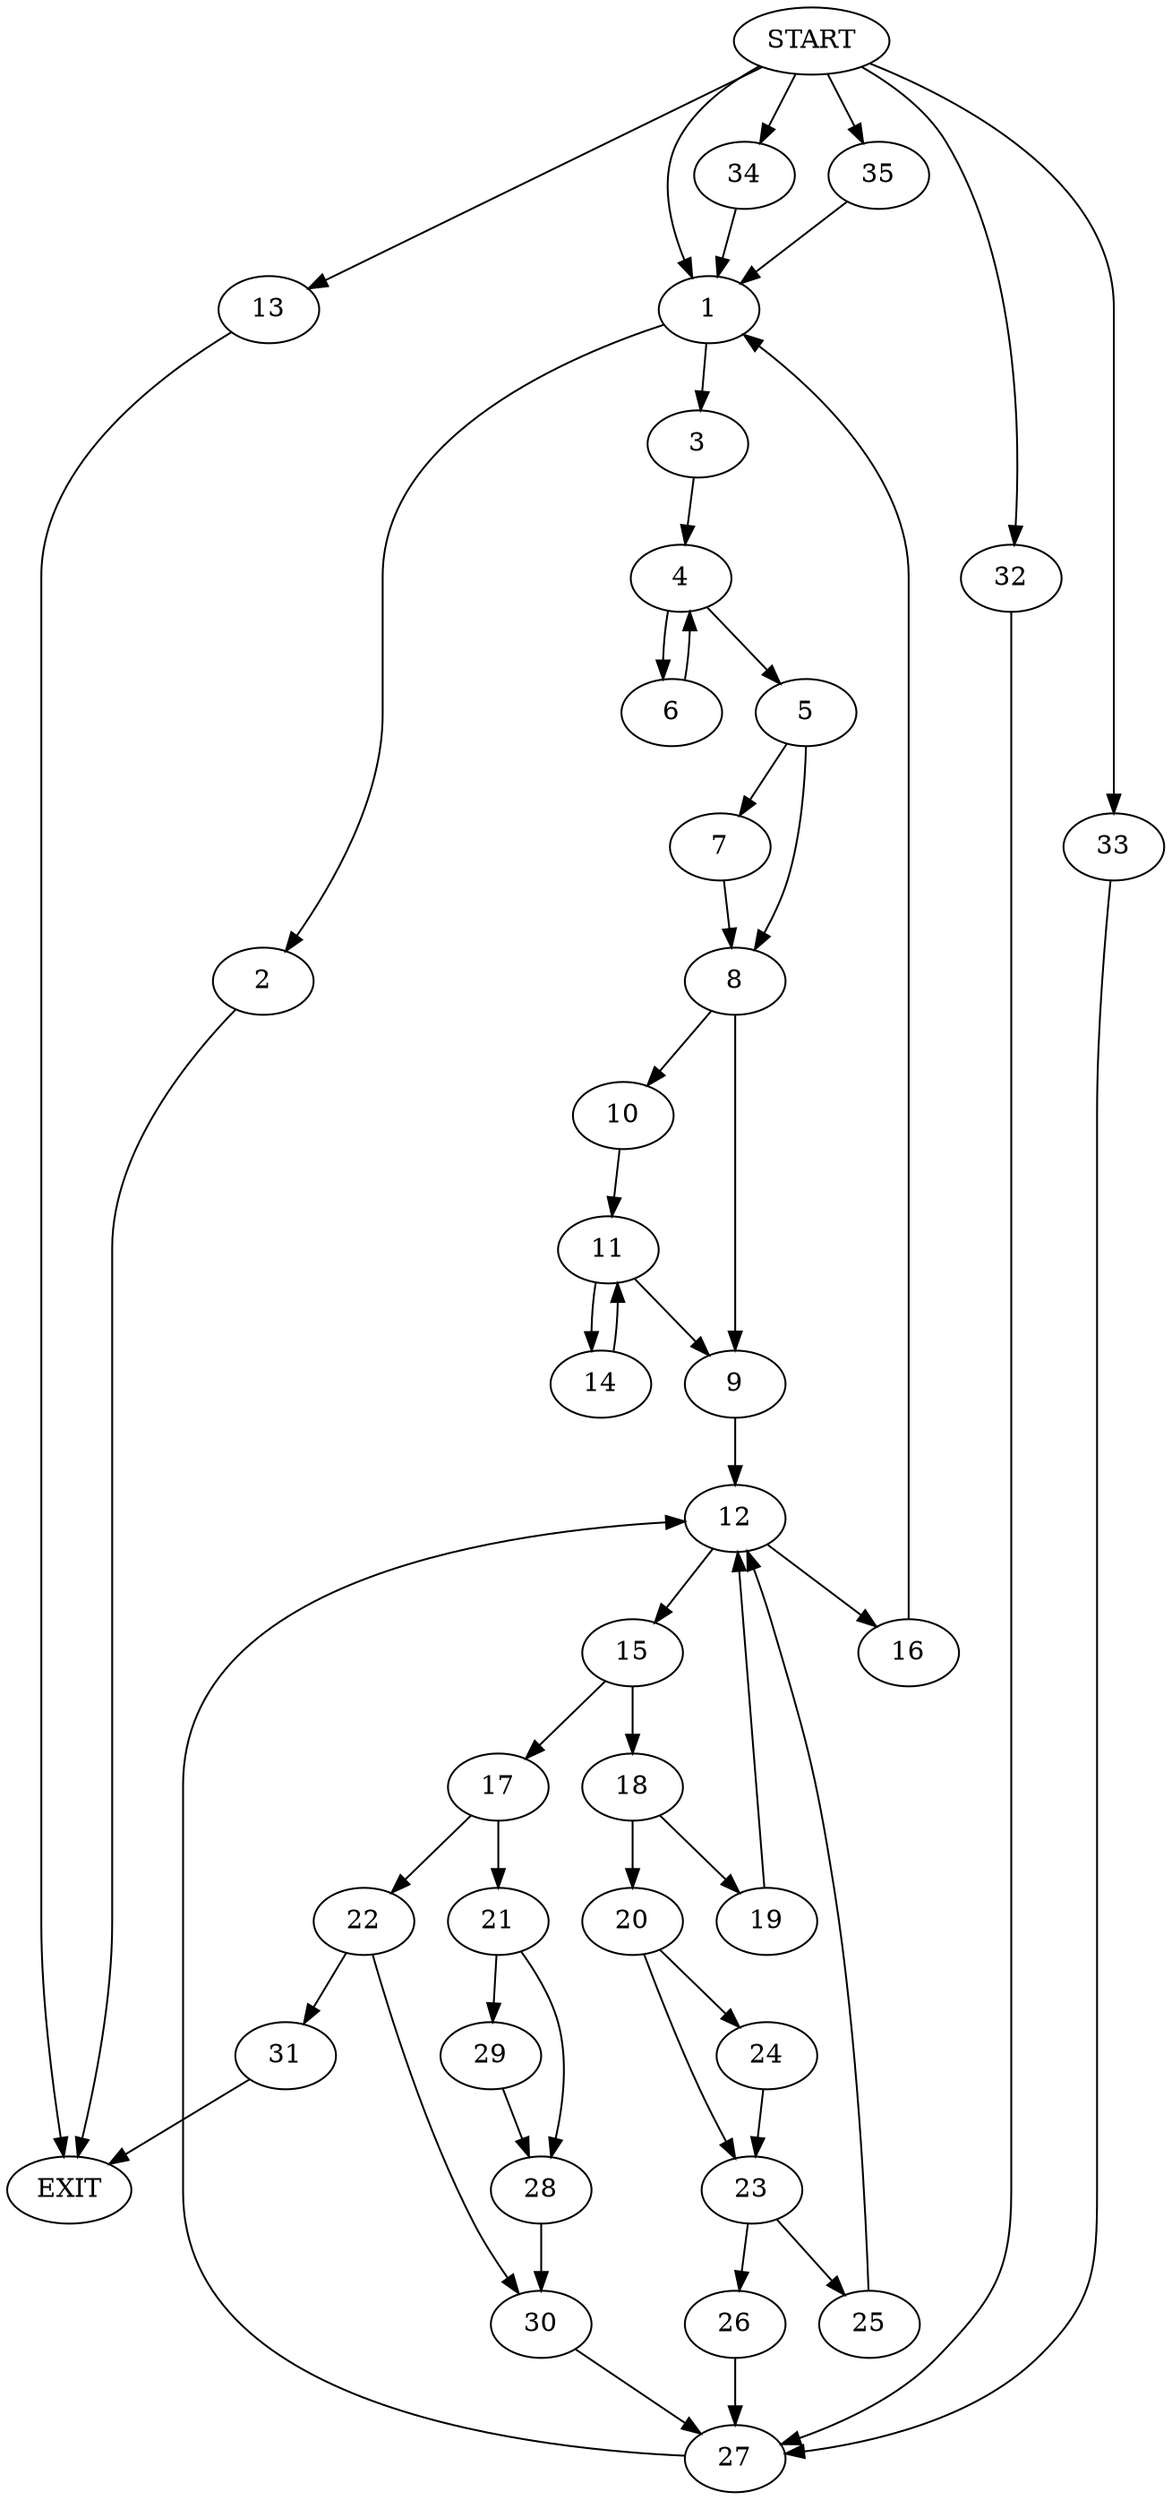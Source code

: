 digraph {
0 [label="START"]
36 [label="EXIT"]
0 -> 1
1 -> 2
1 -> 3
2 -> 36
3 -> 4
4 -> 5
4 -> 6
6 -> 4
5 -> 7
5 -> 8
7 -> 8
8 -> 9
8 -> 10
10 -> 11
9 -> 12
0 -> 13
13 -> 36
11 -> 9
11 -> 14
14 -> 11
12 -> 15
12 -> 16
16 -> 1
15 -> 17
15 -> 18
18 -> 19
18 -> 20
17 -> 21
17 -> 22
19 -> 12
20 -> 23
20 -> 24
24 -> 23
23 -> 25
23 -> 26
25 -> 12
26 -> 27
27 -> 12
21 -> 28
21 -> 29
22 -> 30
22 -> 31
28 -> 30
29 -> 28
30 -> 27
31 -> 36
0 -> 32
32 -> 27
0 -> 33
33 -> 27
0 -> 34
34 -> 1
0 -> 35
35 -> 1
}
